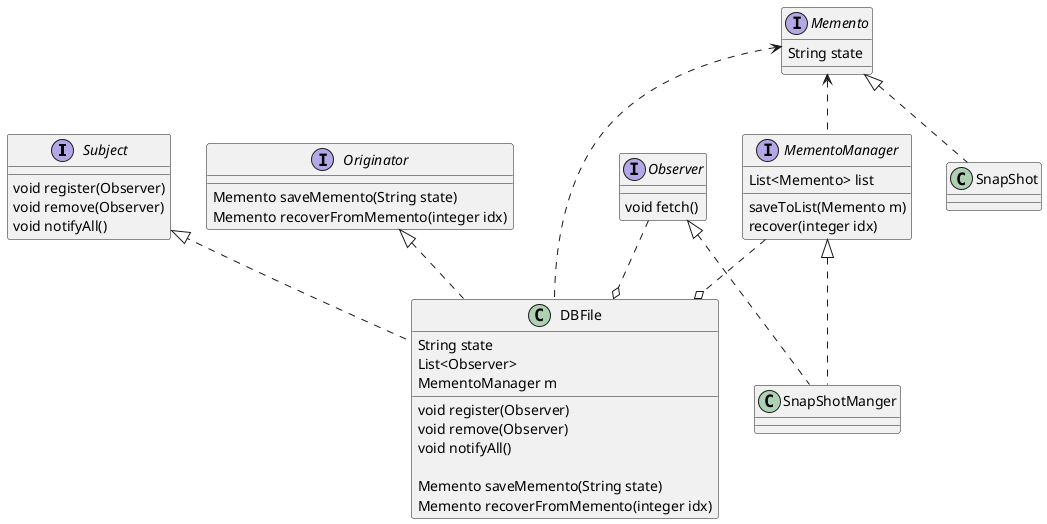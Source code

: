 @startuml
'https://plantuml.com/class-diagram
interface Subject{
    void register(Observer)
    void remove(Observer)
    void notifyAll()
}

interface Observer{
    void fetch()
}

interface Originator{
    Memento saveMemento(String state)
    Memento recoverFromMemento(integer idx)
}

interface Memento{
    String state
}
Memento <|.. SnapShot

interface MementoManager{
    List<Memento> list
    saveToList(Memento m)
    recover(integer idx)
}

Observer <|.. SnapShotManger
MementoManager <|.. SnapShotManger
Memento <.. MementoManager
Memento <.. DBFile
class DBFile{
    String state
    List<Observer>
    MementoManager m

    void register(Observer)
    void remove(Observer)
    void notifyAll()

    Memento saveMemento(String state)
    Memento recoverFromMemento(integer idx)
}

Subject <|.. DBFile
Originator <|.. DBFile
Observer ..o DBFile
MementoManager ..o DBFile







@enduml